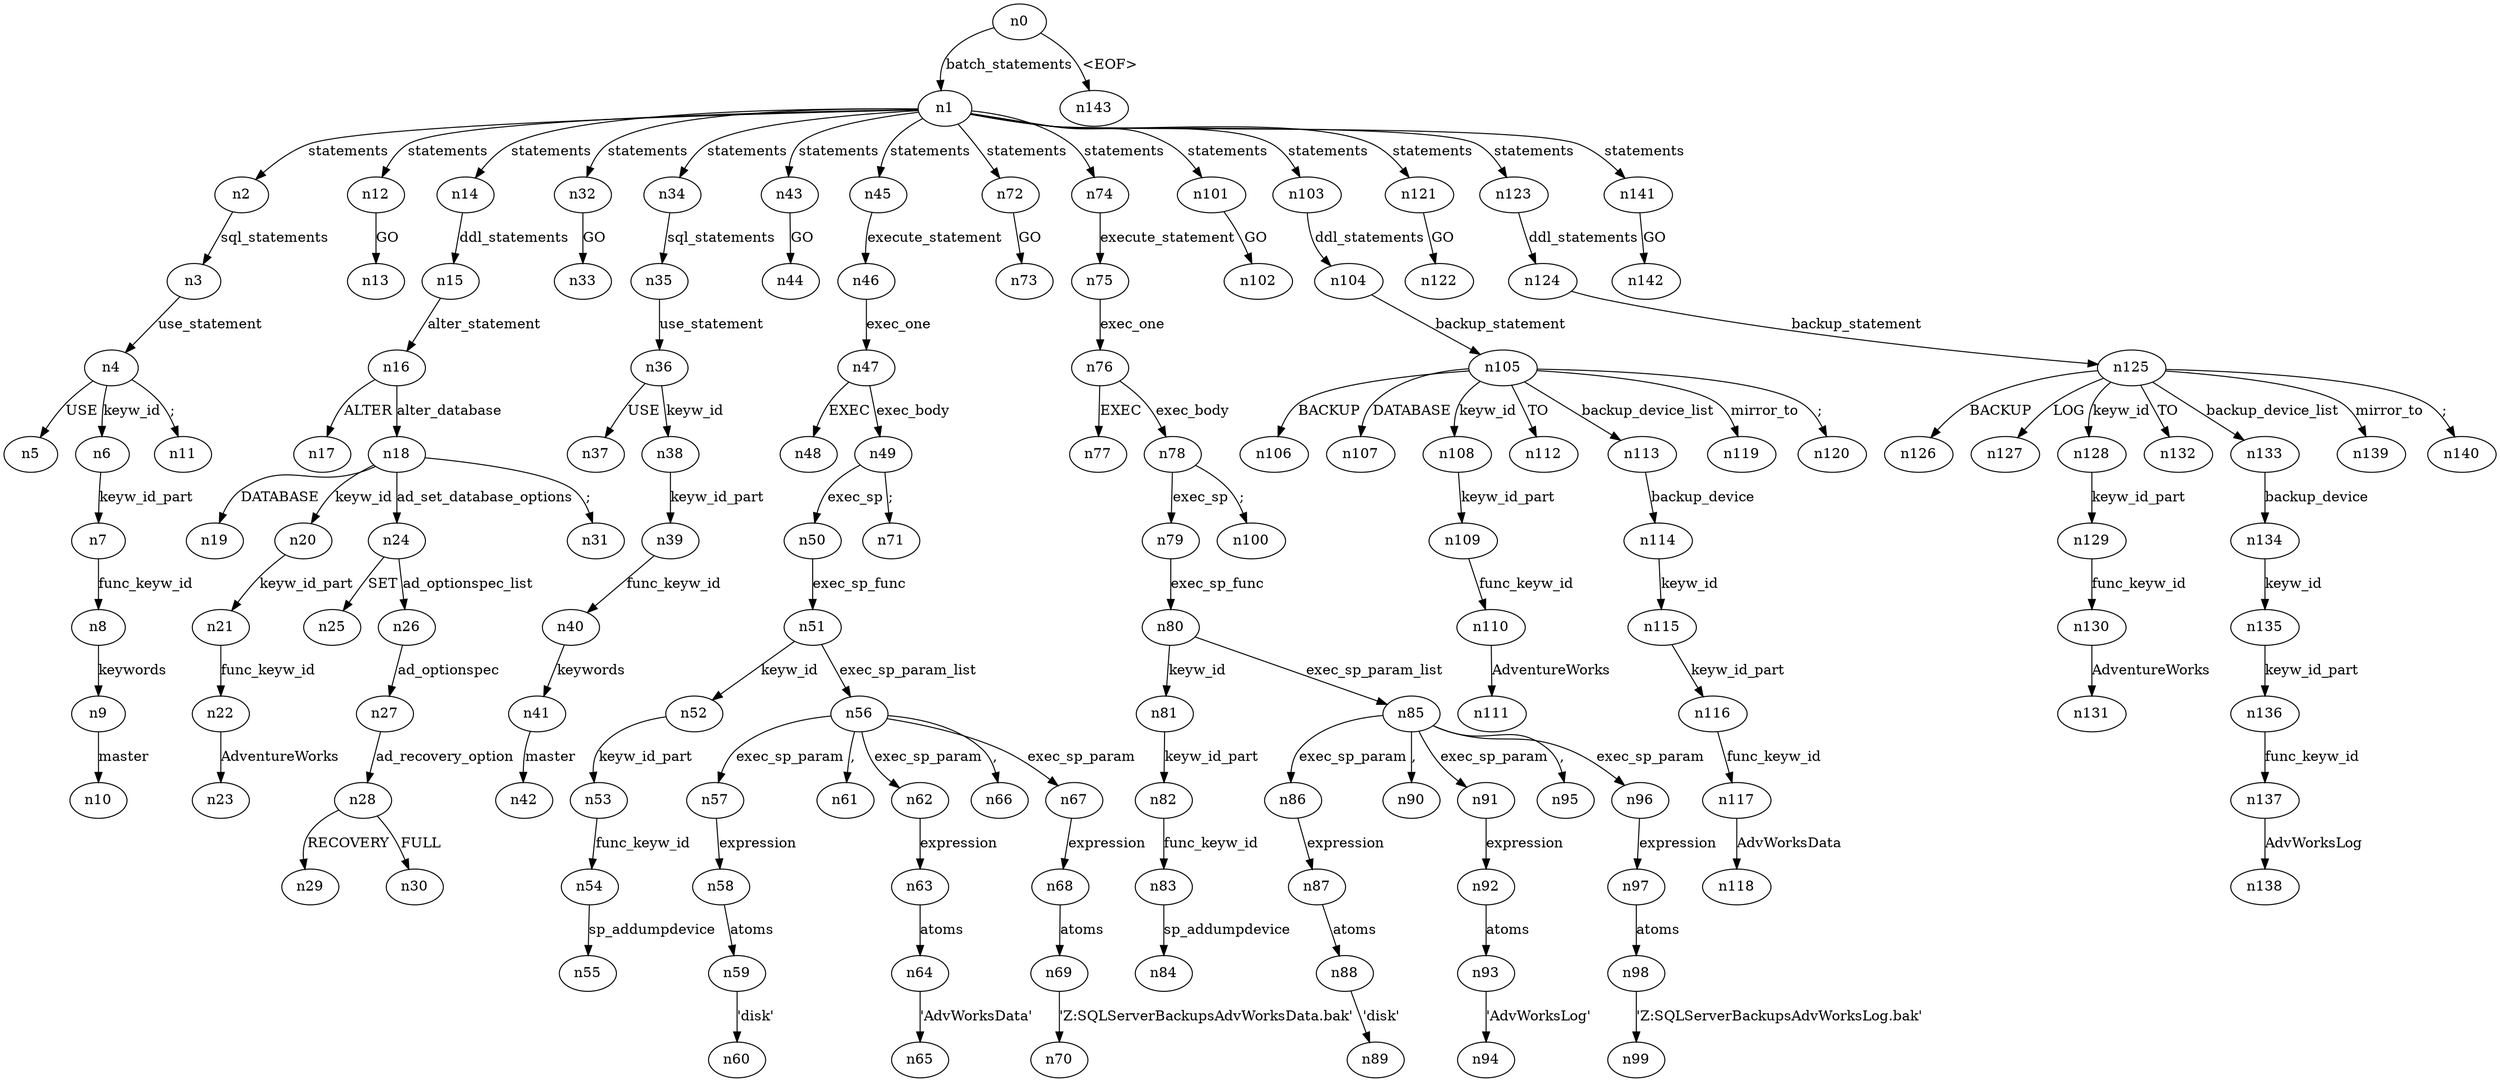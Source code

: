 digraph ParseTree {
  n0 -> n1 [label="batch_statements"];
  n1 -> n2 [label="statements"];
  n2 -> n3 [label="sql_statements"];
  n3 -> n4 [label="use_statement"];
  n4 -> n5 [label="USE"];
  n4 -> n6 [label="keyw_id"];
  n6 -> n7 [label="keyw_id_part"];
  n7 -> n8 [label="func_keyw_id"];
  n8 -> n9 [label="keywords"];
  n9 -> n10 [label="master"];
  n4 -> n11 [label=";"];
  n1 -> n12 [label="statements"];
  n12 -> n13 [label="GO"];
  n1 -> n14 [label="statements"];
  n14 -> n15 [label="ddl_statements"];
  n15 -> n16 [label="alter_statement"];
  n16 -> n17 [label="ALTER"];
  n16 -> n18 [label="alter_database"];
  n18 -> n19 [label="DATABASE"];
  n18 -> n20 [label="keyw_id"];
  n20 -> n21 [label="keyw_id_part"];
  n21 -> n22 [label="func_keyw_id"];
  n22 -> n23 [label="AdventureWorks"];
  n18 -> n24 [label="ad_set_database_options"];
  n24 -> n25 [label="SET"];
  n24 -> n26 [label="ad_optionspec_list"];
  n26 -> n27 [label="ad_optionspec"];
  n27 -> n28 [label="ad_recovery_option"];
  n28 -> n29 [label="RECOVERY"];
  n28 -> n30 [label="FULL"];
  n18 -> n31 [label=";"];
  n1 -> n32 [label="statements"];
  n32 -> n33 [label="GO"];
  n1 -> n34 [label="statements"];
  n34 -> n35 [label="sql_statements"];
  n35 -> n36 [label="use_statement"];
  n36 -> n37 [label="USE"];
  n36 -> n38 [label="keyw_id"];
  n38 -> n39 [label="keyw_id_part"];
  n39 -> n40 [label="func_keyw_id"];
  n40 -> n41 [label="keywords"];
  n41 -> n42 [label="master"];
  n1 -> n43 [label="statements"];
  n43 -> n44 [label="GO"];
  n1 -> n45 [label="statements"];
  n45 -> n46 [label="execute_statement"];
  n46 -> n47 [label="exec_one"];
  n47 -> n48 [label="EXEC"];
  n47 -> n49 [label="exec_body"];
  n49 -> n50 [label="exec_sp"];
  n50 -> n51 [label="exec_sp_func"];
  n51 -> n52 [label="keyw_id"];
  n52 -> n53 [label="keyw_id_part"];
  n53 -> n54 [label="func_keyw_id"];
  n54 -> n55 [label="sp_addumpdevice"];
  n51 -> n56 [label="exec_sp_param_list"];
  n56 -> n57 [label="exec_sp_param"];
  n57 -> n58 [label="expression"];
  n58 -> n59 [label="atoms"];
  n59 -> n60 [label="'disk'"];
  n56 -> n61 [label=","];
  n56 -> n62 [label="exec_sp_param"];
  n62 -> n63 [label="expression"];
  n63 -> n64 [label="atoms"];
  n64 -> n65 [label="'AdvWorksData'"];
  n56 -> n66 [label=","];
  n56 -> n67 [label="exec_sp_param"];
  n67 -> n68 [label="expression"];
  n68 -> n69 [label="atoms"];
  n69 -> n70 [label="'Z:\SQLServerBackups\AdvWorksData.bak'"];
  n49 -> n71 [label=";"];
  n1 -> n72 [label="statements"];
  n72 -> n73 [label="GO"];
  n1 -> n74 [label="statements"];
  n74 -> n75 [label="execute_statement"];
  n75 -> n76 [label="exec_one"];
  n76 -> n77 [label="EXEC"];
  n76 -> n78 [label="exec_body"];
  n78 -> n79 [label="exec_sp"];
  n79 -> n80 [label="exec_sp_func"];
  n80 -> n81 [label="keyw_id"];
  n81 -> n82 [label="keyw_id_part"];
  n82 -> n83 [label="func_keyw_id"];
  n83 -> n84 [label="sp_addumpdevice"];
  n80 -> n85 [label="exec_sp_param_list"];
  n85 -> n86 [label="exec_sp_param"];
  n86 -> n87 [label="expression"];
  n87 -> n88 [label="atoms"];
  n88 -> n89 [label="'disk'"];
  n85 -> n90 [label=","];
  n85 -> n91 [label="exec_sp_param"];
  n91 -> n92 [label="expression"];
  n92 -> n93 [label="atoms"];
  n93 -> n94 [label="'AdvWorksLog'"];
  n85 -> n95 [label=","];
  n85 -> n96 [label="exec_sp_param"];
  n96 -> n97 [label="expression"];
  n97 -> n98 [label="atoms"];
  n98 -> n99 [label="'Z:\SQLServerBackups\AdvWorksLog.bak'"];
  n78 -> n100 [label=";"];
  n1 -> n101 [label="statements"];
  n101 -> n102 [label="GO"];
  n1 -> n103 [label="statements"];
  n103 -> n104 [label="ddl_statements"];
  n104 -> n105 [label="backup_statement"];
  n105 -> n106 [label="BACKUP"];
  n105 -> n107 [label="DATABASE"];
  n105 -> n108 [label="keyw_id"];
  n108 -> n109 [label="keyw_id_part"];
  n109 -> n110 [label="func_keyw_id"];
  n110 -> n111 [label="AdventureWorks"];
  n105 -> n112 [label="TO"];
  n105 -> n113 [label="backup_device_list"];
  n113 -> n114 [label="backup_device"];
  n114 -> n115 [label="keyw_id"];
  n115 -> n116 [label="keyw_id_part"];
  n116 -> n117 [label="func_keyw_id"];
  n117 -> n118 [label="AdvWorksData"];
  n105 -> n119 [label="mirror_to"];
  n105 -> n120 [label=";"];
  n1 -> n121 [label="statements"];
  n121 -> n122 [label="GO"];
  n1 -> n123 [label="statements"];
  n123 -> n124 [label="ddl_statements"];
  n124 -> n125 [label="backup_statement"];
  n125 -> n126 [label="BACKUP"];
  n125 -> n127 [label="LOG"];
  n125 -> n128 [label="keyw_id"];
  n128 -> n129 [label="keyw_id_part"];
  n129 -> n130 [label="func_keyw_id"];
  n130 -> n131 [label="AdventureWorks"];
  n125 -> n132 [label="TO"];
  n125 -> n133 [label="backup_device_list"];
  n133 -> n134 [label="backup_device"];
  n134 -> n135 [label="keyw_id"];
  n135 -> n136 [label="keyw_id_part"];
  n136 -> n137 [label="func_keyw_id"];
  n137 -> n138 [label="AdvWorksLog"];
  n125 -> n139 [label="mirror_to"];
  n125 -> n140 [label=";"];
  n1 -> n141 [label="statements"];
  n141 -> n142 [label="GO"];
  n0 -> n143 [label="<EOF>"];
}